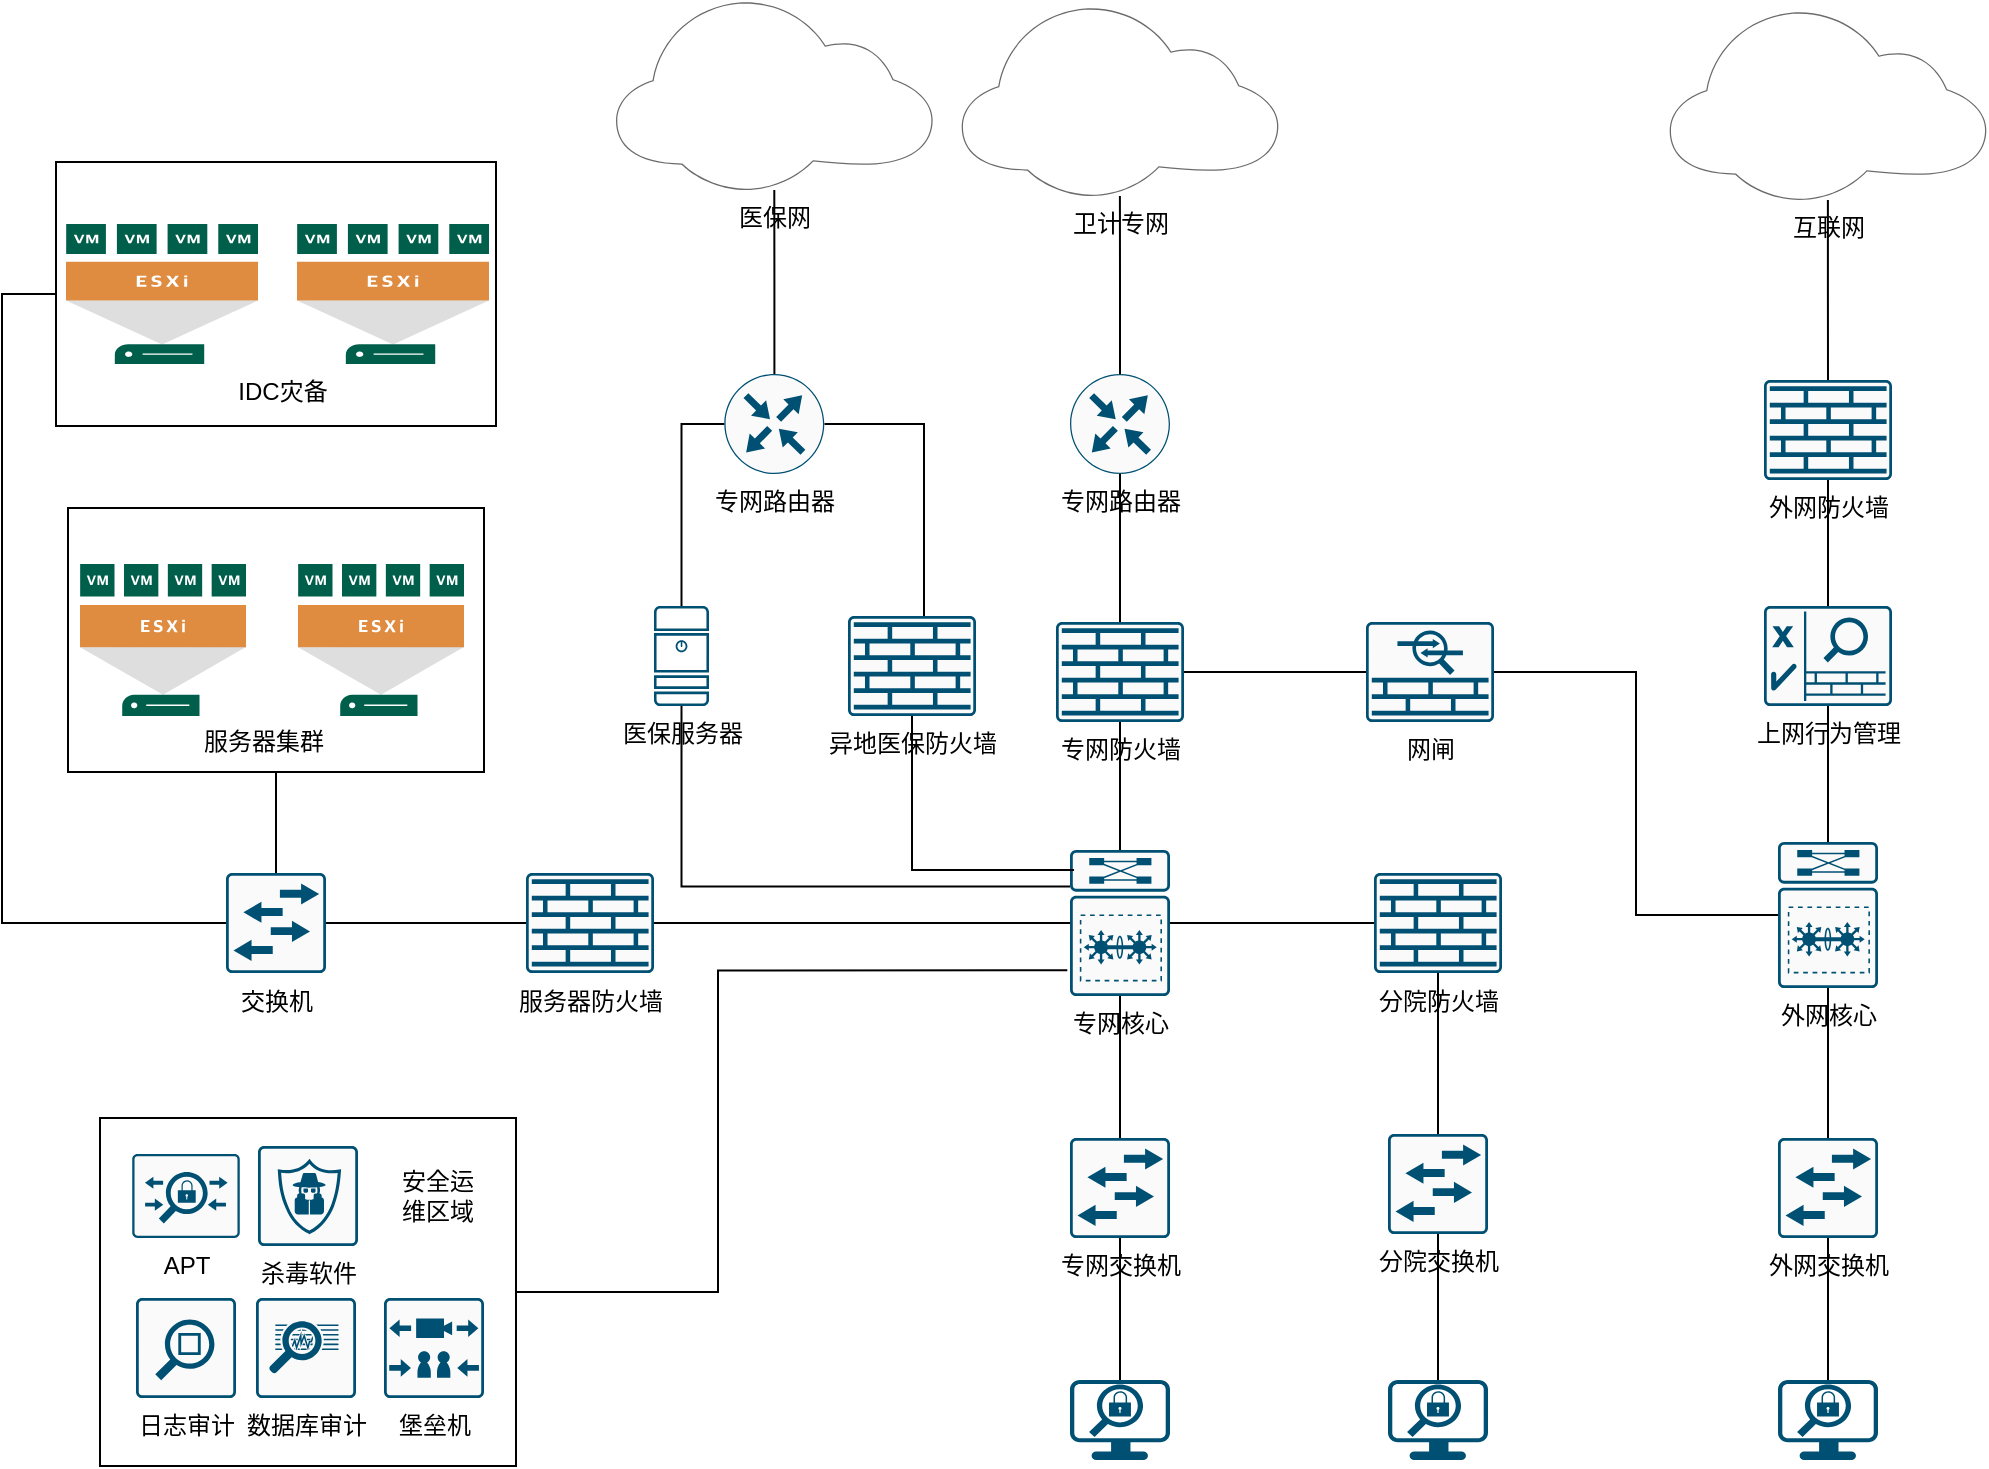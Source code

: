 <mxfile version="14.1.1" type="github"><diagram id="Ht1M8jgEwFfnCIfOTk4-" name="Page-1"><mxGraphModel dx="1611" dy="931" grid="0" gridSize="10" guides="1" tooltips="1" connect="1" arrows="1" fold="1" page="1" pageScale="1" pageWidth="1169" pageHeight="827" math="0" shadow="0"><root><mxCell id="0"/><mxCell id="1" parent="0"/><mxCell id="CO5tthL2fipMek6ENhAi-72" style="edgeStyle=orthogonalEdgeStyle;rounded=0;orthogonalLoop=1;jettySize=auto;html=1;entryX=-0.027;entryY=0.824;entryDx=0;entryDy=0;entryPerimeter=0;endArrow=none;endFill=0;" edge="1" parent="1" source="CO5tthL2fipMek6ENhAi-71" target="CO5tthL2fipMek6ENhAi-19"><mxGeometry relative="1" as="geometry"><Array as="points"><mxPoint x="432" y="670"/><mxPoint x="432" y="509"/></Array></mxGeometry></mxCell><mxCell id="CO5tthL2fipMek6ENhAi-71" value="" style="rounded=0;whiteSpace=wrap;html=1;" vertex="1" parent="1"><mxGeometry x="123" y="583" width="208" height="174" as="geometry"/></mxCell><mxCell id="CO5tthL2fipMek6ENhAi-79" style="edgeStyle=orthogonalEdgeStyle;rounded=0;orthogonalLoop=1;jettySize=auto;html=1;entryX=0;entryY=0.5;entryDx=0;entryDy=0;entryPerimeter=0;endArrow=none;endFill=0;" edge="1" parent="1" source="CO5tthL2fipMek6ENhAi-66" target="CO5tthL2fipMek6ENhAi-75"><mxGeometry relative="1" as="geometry"><Array as="points"><mxPoint x="74" y="171"/><mxPoint x="74" y="486"/></Array></mxGeometry></mxCell><mxCell id="CO5tthL2fipMek6ENhAi-66" value="" style="rounded=0;whiteSpace=wrap;html=1;" vertex="1" parent="1"><mxGeometry x="101" y="105" width="220" height="132" as="geometry"/></mxCell><mxCell id="CO5tthL2fipMek6ENhAi-64" value="" style="rounded=0;whiteSpace=wrap;html=1;" vertex="1" parent="1"><mxGeometry x="107" y="278" width="208" height="132" as="geometry"/></mxCell><mxCell id="CO5tthL2fipMek6ENhAi-53" value="" style="edgeStyle=orthogonalEdgeStyle;rounded=0;orthogonalLoop=1;jettySize=auto;html=1;endArrow=none;endFill=0;" edge="1" parent="1" source="CO5tthL2fipMek6ENhAi-9" target="CO5tthL2fipMek6ENhAi-23"><mxGeometry relative="1" as="geometry"/></mxCell><mxCell id="CO5tthL2fipMek6ENhAi-9" value="外网交换机" style="points=[[0.015,0.015,0],[0.985,0.015,0],[0.985,0.985,0],[0.015,0.985,0],[0.25,0,0],[0.5,0,0],[0.75,0,0],[1,0.25,0],[1,0.5,0],[1,0.75,0],[0.75,1,0],[0.5,1,0],[0.25,1,0],[0,0.75,0],[0,0.5,0],[0,0.25,0]];verticalLabelPosition=bottom;html=1;verticalAlign=top;aspect=fixed;align=center;pointerEvents=1;shape=mxgraph.cisco19.rect;prIcon=l2_switch;fillColor=#FAFAFA;strokeColor=#005073;" vertex="1" parent="1"><mxGeometry x="962" y="593" width="50" height="50" as="geometry"/></mxCell><mxCell id="CO5tthL2fipMek6ENhAi-52" value="" style="edgeStyle=orthogonalEdgeStyle;rounded=0;orthogonalLoop=1;jettySize=auto;html=1;endArrow=none;endFill=0;" edge="1" parent="1" source="CO5tthL2fipMek6ENhAi-10" target="CO5tthL2fipMek6ENhAi-9"><mxGeometry relative="1" as="geometry"/></mxCell><mxCell id="CO5tthL2fipMek6ENhAi-10" value="外网核心" style="points=[[0.015,0.015,0],[0.985,0.015,0],[0.985,0.985,0],[0.015,0.985,0],[0.25,0,0],[0.5,0,0],[0.75,0,0],[1,0.25,0],[1,0.5,0],[1,0.75,0],[0.75,1,0],[0.5,1,0],[0.25,1,0],[0,0.75,0],[0,0.5,0],[0,0.25,0]];verticalLabelPosition=bottom;html=1;verticalAlign=top;aspect=fixed;align=center;pointerEvents=1;shape=mxgraph.cisco19.rect;prIcon=6500_vss;fillColor=#FAFAFA;strokeColor=#005073;" vertex="1" parent="1"><mxGeometry x="962" y="445" width="50" height="73" as="geometry"/></mxCell><mxCell id="CO5tthL2fipMek6ENhAi-45" value="" style="edgeStyle=orthogonalEdgeStyle;rounded=0;orthogonalLoop=1;jettySize=auto;html=1;endArrow=none;endFill=0;" edge="1" parent="1" source="CO5tthL2fipMek6ENhAi-11" target="CO5tthL2fipMek6ENhAi-39"><mxGeometry relative="1" as="geometry"/></mxCell><mxCell id="CO5tthL2fipMek6ENhAi-11" value="专网路由器" style="points=[[0.5,0,0],[1,0.5,0],[0.5,1,0],[0,0.5,0],[0.145,0.145,0],[0.856,0.145,0],[0.855,0.856,0],[0.145,0.855,0]];verticalLabelPosition=bottom;html=1;verticalAlign=top;aspect=fixed;align=center;pointerEvents=1;shape=mxgraph.cisco19.rect;prIcon=router;fillColor=#FAFAFA;strokeColor=#005073;" vertex="1" parent="1"><mxGeometry x="608" y="211" width="50" height="50" as="geometry"/></mxCell><mxCell id="CO5tthL2fipMek6ENhAi-12" value="日志审计" style="points=[[0.015,0.015,0],[0.985,0.015,0],[0.985,0.985,0],[0.015,0.985,0],[0.25,0,0],[0.5,0,0],[0.75,0,0],[1,0.25,0],[1,0.5,0],[1,0.75,0],[0.75,1,0],[0.5,1,0],[0.25,1,0],[0,0.75,0],[0,0.5,0],[0,0.25,0]];verticalLabelPosition=bottom;html=1;verticalAlign=top;aspect=fixed;align=center;pointerEvents=1;shape=mxgraph.cisco19.rect;prIcon=net_mgmt_appliance;fillColor=#FAFAFA;strokeColor=#005073;" vertex="1" parent="1"><mxGeometry x="141" y="673" width="50" height="50" as="geometry"/></mxCell><mxCell id="CO5tthL2fipMek6ENhAi-13" value="APT" style="points=[[0.015,0.015,0],[0.985,0.015,0],[0.985,0.985,0],[0.015,0.985,0],[0.25,0,0],[0.5,0,0],[0.75,0,0],[1,0.25,0],[1,0.5,0],[1,0.75,0],[0.75,1,0],[0.5,1,0],[0.25,1,0],[0,0.75,0],[0,0.5,0],[0,0.25,0]];verticalLabelPosition=bottom;html=1;verticalAlign=top;aspect=fixed;align=center;pointerEvents=1;shape=mxgraph.cisco19.rect;prIcon=acs;fillColor=#FAFAFA;strokeColor=#005073;" vertex="1" parent="1"><mxGeometry x="139.12" y="601" width="53.76" height="42" as="geometry"/></mxCell><mxCell id="CO5tthL2fipMek6ENhAi-50" value="" style="edgeStyle=orthogonalEdgeStyle;rounded=0;orthogonalLoop=1;jettySize=auto;html=1;endArrow=none;endFill=0;" edge="1" parent="1" source="CO5tthL2fipMek6ENhAi-14" target="CO5tthL2fipMek6ENhAi-30"><mxGeometry relative="1" as="geometry"/></mxCell><mxCell id="CO5tthL2fipMek6ENhAi-51" value="" style="edgeStyle=orthogonalEdgeStyle;rounded=0;orthogonalLoop=1;jettySize=auto;html=1;endArrow=none;endFill=0;" edge="1" parent="1" source="CO5tthL2fipMek6ENhAi-14" target="CO5tthL2fipMek6ENhAi-10"><mxGeometry relative="1" as="geometry"/></mxCell><mxCell id="CO5tthL2fipMek6ENhAi-14" value="上网行为管理" style="points=[[0.015,0.015,0],[0.985,0.015,0],[0.985,0.985,0],[0.015,0.985,0],[0.25,0,0],[0.5,0,0],[0.75,0,0],[1,0.25,0],[1,0.5,0],[1,0.75,0],[0.75,1,0],[0.5,1,0],[0.25,1,0],[0,0.75,0],[0,0.5,0],[0,0.25,0]];verticalLabelPosition=bottom;html=1;verticalAlign=top;aspect=fixed;align=center;pointerEvents=1;shape=mxgraph.cisco19.rect;prIcon=nac_appliance;fillColor=#FAFAFA;strokeColor=#005073;" vertex="1" parent="1"><mxGeometry x="955" y="327" width="64" height="50" as="geometry"/></mxCell><mxCell id="CO5tthL2fipMek6ENhAi-15" value="" style="points=[[0.03,0.03,0],[0.5,0,0],[0.97,0.03,0],[1,0.4,0],[0.97,0.745,0],[0.5,1,0],[0.03,0.745,0],[0,0.4,0]];verticalLabelPosition=bottom;html=1;verticalAlign=top;aspect=fixed;align=center;pointerEvents=1;shape=mxgraph.cisco19.stealthwatch_management_console_smc;fillColor=#005073;strokeColor=none;" vertex="1" parent="1"><mxGeometry x="767" y="714" width="50" height="40" as="geometry"/></mxCell><mxCell id="CO5tthL2fipMek6ENhAi-16" value="" style="points=[[0.03,0.03,0],[0.5,0,0],[0.97,0.03,0],[1,0.4,0],[0.97,0.745,0],[0.5,1,0],[0.03,0.745,0],[0,0.4,0]];verticalLabelPosition=bottom;html=1;verticalAlign=top;aspect=fixed;align=center;pointerEvents=1;shape=mxgraph.cisco19.stealthwatch_management_console_smc;fillColor=#005073;strokeColor=none;" vertex="1" parent="1"><mxGeometry x="608" y="714" width="50" height="40" as="geometry"/></mxCell><mxCell id="CO5tthL2fipMek6ENhAi-56" value="" style="edgeStyle=orthogonalEdgeStyle;rounded=0;orthogonalLoop=1;jettySize=auto;html=1;endArrow=none;endFill=0;" edge="1" parent="1" source="CO5tthL2fipMek6ENhAi-17" target="CO5tthL2fipMek6ENhAi-16"><mxGeometry relative="1" as="geometry"/></mxCell><mxCell id="CO5tthL2fipMek6ENhAi-17" value="专网交换机" style="points=[[0.015,0.015,0],[0.985,0.015,0],[0.985,0.985,0],[0.015,0.985,0],[0.25,0,0],[0.5,0,0],[0.75,0,0],[1,0.25,0],[1,0.5,0],[1,0.75,0],[0.75,1,0],[0.5,1,0],[0.25,1,0],[0,0.75,0],[0,0.5,0],[0,0.25,0]];verticalLabelPosition=bottom;html=1;verticalAlign=top;aspect=fixed;align=center;pointerEvents=1;shape=mxgraph.cisco19.rect;prIcon=l2_switch;fillColor=#FAFAFA;strokeColor=#005073;" vertex="1" parent="1"><mxGeometry x="608" y="593" width="50" height="50" as="geometry"/></mxCell><mxCell id="CO5tthL2fipMek6ENhAi-43" value="" style="edgeStyle=orthogonalEdgeStyle;rounded=0;orthogonalLoop=1;jettySize=auto;html=1;endArrow=none;endFill=0;" edge="1" parent="1" source="CO5tthL2fipMek6ENhAi-19" target="CO5tthL2fipMek6ENhAi-29"><mxGeometry relative="1" as="geometry"/></mxCell><mxCell id="CO5tthL2fipMek6ENhAi-57" value="" style="edgeStyle=orthogonalEdgeStyle;rounded=0;orthogonalLoop=1;jettySize=auto;html=1;endArrow=none;endFill=0;" edge="1" parent="1" source="CO5tthL2fipMek6ENhAi-19" target="CO5tthL2fipMek6ENhAi-17"><mxGeometry relative="1" as="geometry"/></mxCell><mxCell id="CO5tthL2fipMek6ENhAi-19" value="专网核心" style="points=[[0.015,0.015,0],[0.985,0.015,0],[0.985,0.985,0],[0.015,0.985,0],[0.25,0,0],[0.5,0,0],[0.75,0,0],[1,0.25,0],[1,0.5,0],[1,0.75,0],[0.75,1,0],[0.5,1,0],[0.25,1,0],[0,0.75,0],[0,0.5,0],[0,0.25,0]];verticalLabelPosition=bottom;html=1;verticalAlign=top;aspect=fixed;align=center;pointerEvents=1;shape=mxgraph.cisco19.rect;prIcon=6500_vss;fillColor=#FAFAFA;strokeColor=#005073;" vertex="1" parent="1"><mxGeometry x="608.01" y="449" width="50" height="73" as="geometry"/></mxCell><mxCell id="CO5tthL2fipMek6ENhAi-55" value="" style="edgeStyle=orthogonalEdgeStyle;rounded=0;orthogonalLoop=1;jettySize=auto;html=1;endArrow=none;endFill=0;" edge="1" parent="1" source="CO5tthL2fipMek6ENhAi-22" target="CO5tthL2fipMek6ENhAi-15"><mxGeometry relative="1" as="geometry"/></mxCell><mxCell id="CO5tthL2fipMek6ENhAi-22" value="分院交换机" style="points=[[0.015,0.015,0],[0.985,0.015,0],[0.985,0.985,0],[0.015,0.985,0],[0.25,0,0],[0.5,0,0],[0.75,0,0],[1,0.25,0],[1,0.5,0],[1,0.75,0],[0.75,1,0],[0.5,1,0],[0.25,1,0],[0,0.75,0],[0,0.5,0],[0,0.25,0]];verticalLabelPosition=bottom;html=1;verticalAlign=top;aspect=fixed;align=center;pointerEvents=1;shape=mxgraph.cisco19.rect;prIcon=l2_switch;fillColor=#FAFAFA;strokeColor=#005073;" vertex="1" parent="1"><mxGeometry x="767" y="591" width="50" height="50" as="geometry"/></mxCell><mxCell id="CO5tthL2fipMek6ENhAi-23" value="" style="points=[[0.03,0.03,0],[0.5,0,0],[0.97,0.03,0],[1,0.4,0],[0.97,0.745,0],[0.5,1,0],[0.03,0.745,0],[0,0.4,0]];verticalLabelPosition=bottom;html=1;verticalAlign=top;aspect=fixed;align=center;pointerEvents=1;shape=mxgraph.cisco19.stealthwatch_management_console_smc;fillColor=#005073;strokeColor=none;" vertex="1" parent="1"><mxGeometry x="962.01" y="714" width="50" height="40" as="geometry"/></mxCell><mxCell id="CO5tthL2fipMek6ENhAi-28" value="堡垒机" style="points=[[0.015,0.015,0],[0.985,0.015,0],[0.985,0.985,0],[0.015,0.985,0],[0.25,0,0],[0.5,0,0],[0.75,0,0],[1,0.25,0],[1,0.5,0],[1,0.75,0],[0.75,1,0],[0.5,1,0],[0.25,1,0],[0,0.75,0],[0,0.5,0],[0,0.25,0]];verticalLabelPosition=bottom;html=1;verticalAlign=top;aspect=fixed;align=center;pointerEvents=1;shape=mxgraph.cisco19.rect;prIcon=video_call_server;fillColor=#FAFAFA;strokeColor=#005073;" vertex="1" parent="1"><mxGeometry x="265" y="673" width="50" height="50" as="geometry"/></mxCell><mxCell id="CO5tthL2fipMek6ENhAi-44" value="" style="edgeStyle=orthogonalEdgeStyle;rounded=0;orthogonalLoop=1;jettySize=auto;html=1;endArrow=none;endFill=0;" edge="1" parent="1" source="CO5tthL2fipMek6ENhAi-29" target="CO5tthL2fipMek6ENhAi-11"><mxGeometry relative="1" as="geometry"/></mxCell><mxCell id="CO5tthL2fipMek6ENhAi-58" style="edgeStyle=orthogonalEdgeStyle;rounded=0;orthogonalLoop=1;jettySize=auto;html=1;entryX=0;entryY=0.5;entryDx=0;entryDy=0;entryPerimeter=0;endArrow=none;endFill=0;" edge="1" parent="1" source="CO5tthL2fipMek6ENhAi-29" target="CO5tthL2fipMek6ENhAi-41"><mxGeometry relative="1" as="geometry"/></mxCell><mxCell id="CO5tthL2fipMek6ENhAi-29" value="专网防火墙" style="points=[[0.015,0.015,0],[0.985,0.015,0],[0.985,0.985,0],[0.015,0.985,0],[0.25,0,0],[0.5,0,0],[0.75,0,0],[1,0.25,0],[1,0.5,0],[1,0.75,0],[0.75,1,0],[0.5,1,0],[0.25,1,0],[0,0.75,0],[0,0.5,0],[0,0.25,0]];verticalLabelPosition=bottom;html=1;verticalAlign=top;aspect=fixed;align=center;pointerEvents=1;shape=mxgraph.cisco19.rect;prIcon=firewall;fillColor=#FAFAFA;strokeColor=#005073;" vertex="1" parent="1"><mxGeometry x="601" y="335" width="64" height="50" as="geometry"/></mxCell><mxCell id="CO5tthL2fipMek6ENhAi-30" value="外网防火墙" style="points=[[0.015,0.015,0],[0.985,0.015,0],[0.985,0.985,0],[0.015,0.985,0],[0.25,0,0],[0.5,0,0],[0.75,0,0],[1,0.25,0],[1,0.5,0],[1,0.75,0],[0.75,1,0],[0.5,1,0],[0.25,1,0],[0,0.75,0],[0,0.5,0],[0,0.25,0]];verticalLabelPosition=bottom;html=1;verticalAlign=top;aspect=fixed;align=center;pointerEvents=1;shape=mxgraph.cisco19.rect;prIcon=firewall;fillColor=#FAFAFA;strokeColor=#005073;" vertex="1" parent="1"><mxGeometry x="955" y="214" width="64" height="50" as="geometry"/></mxCell><mxCell id="CO5tthL2fipMek6ENhAi-42" value="" style="edgeStyle=orthogonalEdgeStyle;rounded=0;orthogonalLoop=1;jettySize=auto;html=1;endArrow=none;endFill=0;" edge="1" parent="1" source="CO5tthL2fipMek6ENhAi-31" target="CO5tthL2fipMek6ENhAi-19"><mxGeometry relative="1" as="geometry"/></mxCell><mxCell id="CO5tthL2fipMek6ENhAi-54" value="" style="edgeStyle=orthogonalEdgeStyle;rounded=0;orthogonalLoop=1;jettySize=auto;html=1;endArrow=none;endFill=0;" edge="1" parent="1" source="CO5tthL2fipMek6ENhAi-31" target="CO5tthL2fipMek6ENhAi-22"><mxGeometry relative="1" as="geometry"/></mxCell><mxCell id="CO5tthL2fipMek6ENhAi-31" value="分院防火墙" style="points=[[0.015,0.015,0],[0.985,0.015,0],[0.985,0.985,0],[0.015,0.985,0],[0.25,0,0],[0.5,0,0],[0.75,0,0],[1,0.25,0],[1,0.5,0],[1,0.75,0],[0.75,1,0],[0.5,1,0],[0.25,1,0],[0,0.75,0],[0,0.5,0],[0,0.25,0]];verticalLabelPosition=bottom;html=1;verticalAlign=top;aspect=fixed;align=center;pointerEvents=1;shape=mxgraph.cisco19.rect;prIcon=firewall;fillColor=#FAFAFA;strokeColor=#005073;" vertex="1" parent="1"><mxGeometry x="760" y="460.5" width="64" height="50" as="geometry"/></mxCell><mxCell id="CO5tthL2fipMek6ENhAi-33" value="杀毒软件" style="points=[[0.015,0.015,0],[0.985,0.015,0],[0.985,0.985,0],[0.015,0.985,0],[0.25,0,0],[0.5,0,0],[0.75,0,0],[1,0.25,0],[1,0.5,0],[1,0.75,0],[0.75,1,0],[0.5,1,0],[0.25,1,0],[0,0.75,0],[0,0.5,0],[0,0.25,0]];verticalLabelPosition=bottom;html=1;verticalAlign=top;aspect=fixed;align=center;pointerEvents=1;shape=mxgraph.cisco19.rect;prIcon=next_generation_intrusion_prevention_system;fillColor=#FAFAFA;strokeColor=#005073;" vertex="1" parent="1"><mxGeometry x="202" y="597" width="50" height="50" as="geometry"/></mxCell><mxCell id="CO5tthL2fipMek6ENhAi-34" value="数据库审计" style="points=[[0.015,0.015,0],[0.985,0.015,0],[0.985,0.985,0],[0.015,0.985,0],[0.25,0,0],[0.5,0,0],[0.75,0,0],[1,0.25,0],[1,0.5,0],[1,0.75,0],[0.75,1,0],[0.5,1,0],[0.25,1,0],[0,0.75,0],[0,0.5,0],[0,0.25,0]];verticalLabelPosition=bottom;html=1;verticalAlign=top;aspect=fixed;align=center;pointerEvents=1;shape=mxgraph.cisco19.rect;prIcon=flow_analytics2;fillColor=#FAFAFA;strokeColor=#005073;" vertex="1" parent="1"><mxGeometry x="201" y="673" width="50" height="50" as="geometry"/></mxCell><mxCell id="CO5tthL2fipMek6ENhAi-35" value="" style="pointerEvents=1;shadow=0;dashed=0;html=1;strokeColor=none;fillColor=#005F4B;labelPosition=center;verticalLabelPosition=bottom;verticalAlign=top;align=center;outlineConnect=0;shape=mxgraph.veeam2.esxi_host;" vertex="1" parent="1"><mxGeometry x="106" y="136" width="96" height="70" as="geometry"/></mxCell><mxCell id="CO5tthL2fipMek6ENhAi-36" value="" style="pointerEvents=1;shadow=0;dashed=0;html=1;strokeColor=none;fillColor=#005F4B;labelPosition=center;verticalLabelPosition=bottom;verticalAlign=top;align=center;outlineConnect=0;shape=mxgraph.veeam2.esxi_host;" vertex="1" parent="1"><mxGeometry x="113" y="306" width="83" height="76" as="geometry"/></mxCell><mxCell id="CO5tthL2fipMek6ENhAi-37" value="" style="pointerEvents=1;shadow=0;dashed=0;html=1;strokeColor=none;fillColor=#005F4B;labelPosition=center;verticalLabelPosition=bottom;verticalAlign=top;align=center;outlineConnect=0;shape=mxgraph.veeam2.esxi_host;" vertex="1" parent="1"><mxGeometry x="222" y="306" width="83" height="76" as="geometry"/></mxCell><mxCell id="CO5tthL2fipMek6ENhAi-38" value="" style="pointerEvents=1;shadow=0;dashed=0;html=1;strokeColor=none;fillColor=#005F4B;labelPosition=center;verticalLabelPosition=bottom;verticalAlign=top;align=center;outlineConnect=0;shape=mxgraph.veeam2.esxi_host;" vertex="1" parent="1"><mxGeometry x="221.5" y="136" width="96" height="70" as="geometry"/></mxCell><mxCell id="CO5tthL2fipMek6ENhAi-39" value="卫计专网" style="points=[[0,0.64,0],[0.2,0.15,0],[0.4,0.01,0],[0.79,0.25,0],[1,0.65,0],[0.8,0.86,0],[0.41,1,0],[0.16,0.86,0]];verticalLabelPosition=bottom;html=1;verticalAlign=top;aspect=fixed;align=center;pointerEvents=1;shape=mxgraph.cisco19.cloud;fillColor=#6B6B6B;strokeColor=none;" vertex="1" parent="1"><mxGeometry x="553.84" y="27" width="158.33" height="95" as="geometry"/></mxCell><mxCell id="CO5tthL2fipMek6ENhAi-59" value="" style="edgeStyle=orthogonalEdgeStyle;rounded=0;orthogonalLoop=1;jettySize=auto;html=1;endArrow=none;endFill=0;" edge="1" parent="1" source="CO5tthL2fipMek6ENhAi-40" target="CO5tthL2fipMek6ENhAi-30"><mxGeometry relative="1" as="geometry"/></mxCell><mxCell id="CO5tthL2fipMek6ENhAi-40" value="互联网" style="points=[[0,0.64,0],[0.2,0.15,0],[0.4,0.01,0],[0.79,0.25,0],[1,0.65,0],[0.8,0.86,0],[0.41,1,0],[0.16,0.86,0]];verticalLabelPosition=bottom;html=1;verticalAlign=top;aspect=fixed;align=center;pointerEvents=1;shape=mxgraph.cisco19.cloud;fillColor=#6B6B6B;strokeColor=none;" vertex="1" parent="1"><mxGeometry x="907.84" y="29" width="158.33" height="95" as="geometry"/></mxCell><mxCell id="CO5tthL2fipMek6ENhAi-49" style="edgeStyle=orthogonalEdgeStyle;rounded=0;orthogonalLoop=1;jettySize=auto;html=1;entryX=0;entryY=0.5;entryDx=0;entryDy=0;entryPerimeter=0;endArrow=none;endFill=0;" edge="1" parent="1" source="CO5tthL2fipMek6ENhAi-41" target="CO5tthL2fipMek6ENhAi-10"><mxGeometry relative="1" as="geometry"/></mxCell><mxCell id="CO5tthL2fipMek6ENhAi-41" value="网闸" style="points=[[0.015,0.015,0],[0.985,0.015,0],[0.985,0.985,0],[0.015,0.985,0],[0.25,0,0],[0.5,0,0],[0.75,0,0],[1,0.25,0],[1,0.5,0],[1,0.75,0],[0.75,1,0],[0.5,1,0],[0.25,1,0],[0,0.75,0],[0,0.5,0],[0,0.25,0]];verticalLabelPosition=bottom;html=1;verticalAlign=top;aspect=fixed;align=center;pointerEvents=1;shape=mxgraph.cisco19.rect;prIcon=asa_5500;fillColor=#FAFAFA;strokeColor=#005073;" vertex="1" parent="1"><mxGeometry x="756" y="335" width="64" height="50" as="geometry"/></mxCell><mxCell id="CO5tthL2fipMek6ENhAi-62" value="" style="edgeStyle=orthogonalEdgeStyle;rounded=0;orthogonalLoop=1;jettySize=auto;html=1;endArrow=none;endFill=0;exitX=1;exitY=0.5;exitDx=0;exitDy=0;exitPerimeter=0;" edge="1" parent="1" source="CO5tthL2fipMek6ENhAi-61" target="CO5tthL2fipMek6ENhAi-19"><mxGeometry relative="1" as="geometry"><mxPoint x="550" y="485.5" as="sourcePoint"/></mxGeometry></mxCell><mxCell id="CO5tthL2fipMek6ENhAi-61" value="服务器防火墙" style="points=[[0.015,0.015,0],[0.985,0.015,0],[0.985,0.985,0],[0.015,0.985,0],[0.25,0,0],[0.5,0,0],[0.75,0,0],[1,0.25,0],[1,0.5,0],[1,0.75,0],[0.75,1,0],[0.5,1,0],[0.25,1,0],[0,0.75,0],[0,0.5,0],[0,0.25,0]];verticalLabelPosition=bottom;html=1;verticalAlign=top;aspect=fixed;align=center;pointerEvents=1;shape=mxgraph.cisco19.rect;prIcon=firewall;fillColor=#FAFAFA;strokeColor=#005073;" vertex="1" parent="1"><mxGeometry x="336" y="460.5" width="64" height="50" as="geometry"/></mxCell><mxCell id="CO5tthL2fipMek6ENhAi-69" value="IDC灾备" style="text;html=1;strokeColor=none;fillColor=none;align=center;verticalAlign=middle;whiteSpace=wrap;rounded=0;" vertex="1" parent="1"><mxGeometry x="188" y="210" width="53" height="20" as="geometry"/></mxCell><mxCell id="CO5tthL2fipMek6ENhAi-70" value="服务器集群" style="text;html=1;strokeColor=none;fillColor=none;align=center;verticalAlign=middle;whiteSpace=wrap;rounded=0;" vertex="1" parent="1"><mxGeometry x="172" y="385" width="66" height="20" as="geometry"/></mxCell><mxCell id="CO5tthL2fipMek6ENhAi-73" value="安全运维区域" style="text;html=1;strokeColor=none;fillColor=none;align=center;verticalAlign=middle;whiteSpace=wrap;rounded=0;" vertex="1" parent="1"><mxGeometry x="271.5" y="612" width="40" height="20" as="geometry"/></mxCell><mxCell id="CO5tthL2fipMek6ENhAi-76" style="edgeStyle=orthogonalEdgeStyle;rounded=0;orthogonalLoop=1;jettySize=auto;html=1;entryX=0;entryY=0.5;entryDx=0;entryDy=0;entryPerimeter=0;endArrow=none;endFill=0;" edge="1" parent="1" source="CO5tthL2fipMek6ENhAi-75" target="CO5tthL2fipMek6ENhAi-61"><mxGeometry relative="1" as="geometry"/></mxCell><mxCell id="CO5tthL2fipMek6ENhAi-78" style="edgeStyle=orthogonalEdgeStyle;rounded=0;orthogonalLoop=1;jettySize=auto;html=1;entryX=0.5;entryY=1;entryDx=0;entryDy=0;endArrow=none;endFill=0;" edge="1" parent="1" source="CO5tthL2fipMek6ENhAi-75" target="CO5tthL2fipMek6ENhAi-64"><mxGeometry relative="1" as="geometry"/></mxCell><mxCell id="CO5tthL2fipMek6ENhAi-75" value="交换机" style="points=[[0.015,0.015,0],[0.985,0.015,0],[0.985,0.985,0],[0.015,0.985,0],[0.25,0,0],[0.5,0,0],[0.75,0,0],[1,0.25,0],[1,0.5,0],[1,0.75,0],[0.75,1,0],[0.5,1,0],[0.25,1,0],[0,0.75,0],[0,0.5,0],[0,0.25,0]];verticalLabelPosition=bottom;html=1;verticalAlign=top;aspect=fixed;align=center;pointerEvents=1;shape=mxgraph.cisco19.rect;prIcon=l2_switch;fillColor=#FAFAFA;strokeColor=#005073;" vertex="1" parent="1"><mxGeometry x="186" y="460.5" width="50" height="50" as="geometry"/></mxCell><mxCell id="CO5tthL2fipMek6ENhAi-84" style="edgeStyle=orthogonalEdgeStyle;rounded=0;orthogonalLoop=1;jettySize=auto;html=1;entryX=1;entryY=0.5;entryDx=0;entryDy=0;entryPerimeter=0;endArrow=none;endFill=0;" edge="1" parent="1" source="CO5tthL2fipMek6ENhAi-80" target="CO5tthL2fipMek6ENhAi-81"><mxGeometry relative="1" as="geometry"><Array as="points"><mxPoint x="535" y="236"/></Array></mxGeometry></mxCell><mxCell id="CO5tthL2fipMek6ENhAi-88" style="edgeStyle=orthogonalEdgeStyle;rounded=0;orthogonalLoop=1;jettySize=auto;html=1;entryX=0.04;entryY=0.137;entryDx=0;entryDy=0;entryPerimeter=0;endArrow=none;endFill=0;" edge="1" parent="1" source="CO5tthL2fipMek6ENhAi-80" target="CO5tthL2fipMek6ENhAi-19"><mxGeometry relative="1" as="geometry"><Array as="points"><mxPoint x="529" y="459"/></Array></mxGeometry></mxCell><mxCell id="CO5tthL2fipMek6ENhAi-80" value="异地医保防火墙" style="points=[[0.015,0.015,0],[0.985,0.015,0],[0.985,0.985,0],[0.015,0.985,0],[0.25,0,0],[0.5,0,0],[0.75,0,0],[1,0.25,0],[1,0.5,0],[1,0.75,0],[0.75,1,0],[0.5,1,0],[0.25,1,0],[0,0.75,0],[0,0.5,0],[0,0.25,0]];verticalLabelPosition=bottom;html=1;verticalAlign=top;aspect=fixed;align=center;pointerEvents=1;shape=mxgraph.cisco19.rect;prIcon=firewall;fillColor=#FAFAFA;strokeColor=#005073;" vertex="1" parent="1"><mxGeometry x="497" y="332" width="64" height="50" as="geometry"/></mxCell><mxCell id="CO5tthL2fipMek6ENhAi-83" style="edgeStyle=orthogonalEdgeStyle;rounded=0;orthogonalLoop=1;jettySize=auto;html=1;endArrow=none;endFill=0;" edge="1" parent="1" source="CO5tthL2fipMek6ENhAi-81" target="CO5tthL2fipMek6ENhAi-82"><mxGeometry relative="1" as="geometry"/></mxCell><mxCell id="CO5tthL2fipMek6ENhAi-81" value="专网路由器" style="points=[[0.5,0,0],[1,0.5,0],[0.5,1,0],[0,0.5,0],[0.145,0.145,0],[0.856,0.145,0],[0.855,0.856,0],[0.145,0.855,0]];verticalLabelPosition=bottom;html=1;verticalAlign=top;aspect=fixed;align=center;pointerEvents=1;shape=mxgraph.cisco19.rect;prIcon=router;fillColor=#FAFAFA;strokeColor=#005073;" vertex="1" parent="1"><mxGeometry x="435.16" y="211" width="50" height="50" as="geometry"/></mxCell><mxCell id="CO5tthL2fipMek6ENhAi-82" value="医保网" style="points=[[0,0.64,0],[0.2,0.15,0],[0.4,0.01,0],[0.79,0.25,0],[1,0.65,0],[0.8,0.86,0],[0.41,1,0],[0.16,0.86,0]];verticalLabelPosition=bottom;html=1;verticalAlign=top;aspect=fixed;align=center;pointerEvents=1;shape=mxgraph.cisco19.cloud;fillColor=#6B6B6B;strokeColor=none;" vertex="1" parent="1"><mxGeometry x="381.0" y="24" width="158.33" height="95" as="geometry"/></mxCell><mxCell id="CO5tthL2fipMek6ENhAi-86" style="edgeStyle=orthogonalEdgeStyle;rounded=0;orthogonalLoop=1;jettySize=auto;html=1;endArrow=none;endFill=0;" edge="1" parent="1" source="CO5tthL2fipMek6ENhAi-85" target="CO5tthL2fipMek6ENhAi-81"><mxGeometry relative="1" as="geometry"><Array as="points"><mxPoint x="414" y="236"/></Array></mxGeometry></mxCell><mxCell id="CO5tthL2fipMek6ENhAi-87" style="edgeStyle=orthogonalEdgeStyle;rounded=0;orthogonalLoop=1;jettySize=auto;html=1;entryX=0;entryY=0.25;entryDx=0;entryDy=0;entryPerimeter=0;endArrow=none;endFill=0;" edge="1" parent="1" source="CO5tthL2fipMek6ENhAi-85" target="CO5tthL2fipMek6ENhAi-19"><mxGeometry relative="1" as="geometry"><Array as="points"><mxPoint x="414" y="467"/></Array></mxGeometry></mxCell><mxCell id="CO5tthL2fipMek6ENhAi-85" value="医保服务器" style="points=[[0.015,0.015,0],[0.985,0.015,0],[0.985,0.985,0],[0.015,0.985,0],[0.25,0,0],[0.5,0,0],[0.75,0,0],[1,0.25,0],[1,0.5,0],[1,0.75,0],[0.75,1,0],[0.5,1,0],[0.25,1,0],[0,0.75,0],[0,0.5,0],[0,0.25,0]];verticalLabelPosition=bottom;html=1;verticalAlign=top;aspect=fixed;align=center;pointerEvents=1;shape=mxgraph.cisco19.server;fillColor=#005073;strokeColor=none;" vertex="1" parent="1"><mxGeometry x="400" y="327" width="27.5" height="50" as="geometry"/></mxCell></root></mxGraphModel></diagram></mxfile>